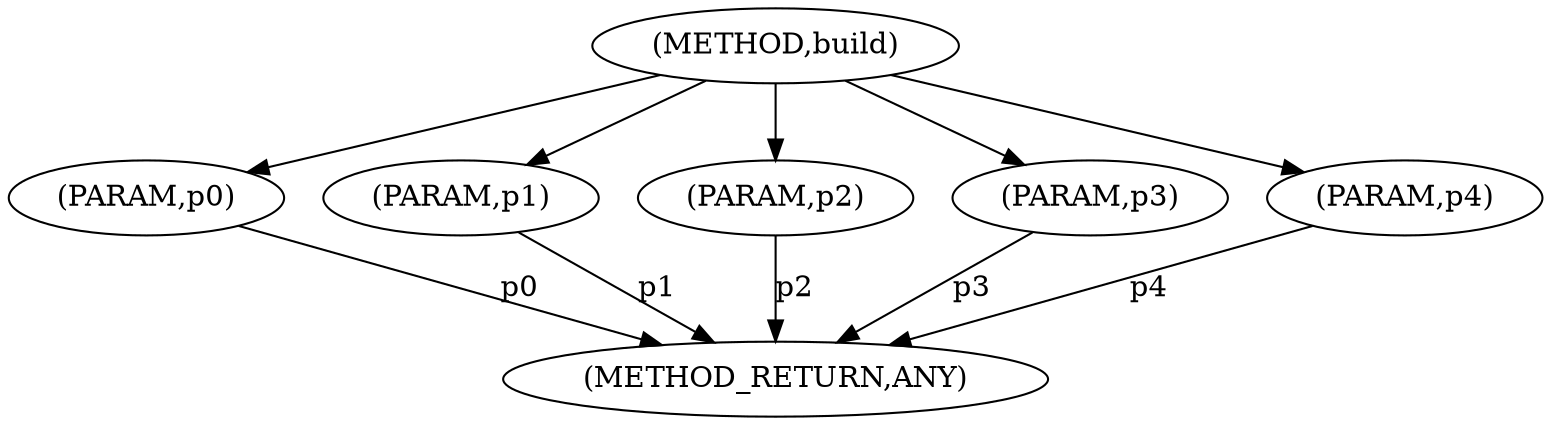 digraph "build" {  
"5911" [label = <(METHOD,build)> ]
"5918" [label = <(METHOD_RETURN,ANY)> ]
"5912" [label = <(PARAM,p0)> ]
"5913" [label = <(PARAM,p1)> ]
"5914" [label = <(PARAM,p2)> ]
"5915" [label = <(PARAM,p3)> ]
"5916" [label = <(PARAM,p4)> ]
  "5912" -> "5918"  [ label = "p0"] 
  "5913" -> "5918"  [ label = "p1"] 
  "5914" -> "5918"  [ label = "p2"] 
  "5915" -> "5918"  [ label = "p3"] 
  "5916" -> "5918"  [ label = "p4"] 
  "5911" -> "5912" 
  "5911" -> "5913" 
  "5911" -> "5914" 
  "5911" -> "5915" 
  "5911" -> "5916" 
}
